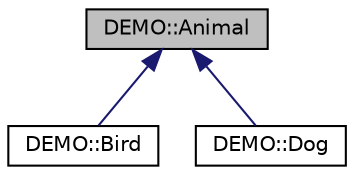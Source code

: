 digraph "DEMO::Animal"
{
 // LATEX_PDF_SIZE
  edge [fontname="Helvetica",fontsize="10",labelfontname="Helvetica",labelfontsize="10"];
  node [fontname="Helvetica",fontsize="10",shape=record];
  Node1 [label="DEMO::Animal",height=0.2,width=0.4,color="black", fillcolor="grey75", style="filled", fontcolor="black",tooltip="Base class for animal."];
  Node1 -> Node2 [dir="back",color="midnightblue",fontsize="10",style="solid",fontname="Helvetica"];
  Node2 [label="DEMO::Bird",height=0.2,width=0.4,color="black", fillcolor="white", style="filled",URL="$classDEMO_1_1Bird.html",tooltip="Bird class inherits from Animal class."];
  Node1 -> Node3 [dir="back",color="midnightblue",fontsize="10",style="solid",fontname="Helvetica"];
  Node3 [label="DEMO::Dog",height=0.2,width=0.4,color="black", fillcolor="white", style="filled",URL="$classDEMO_1_1Dog.html",tooltip="Dog class inherits from Animal class."];
}

